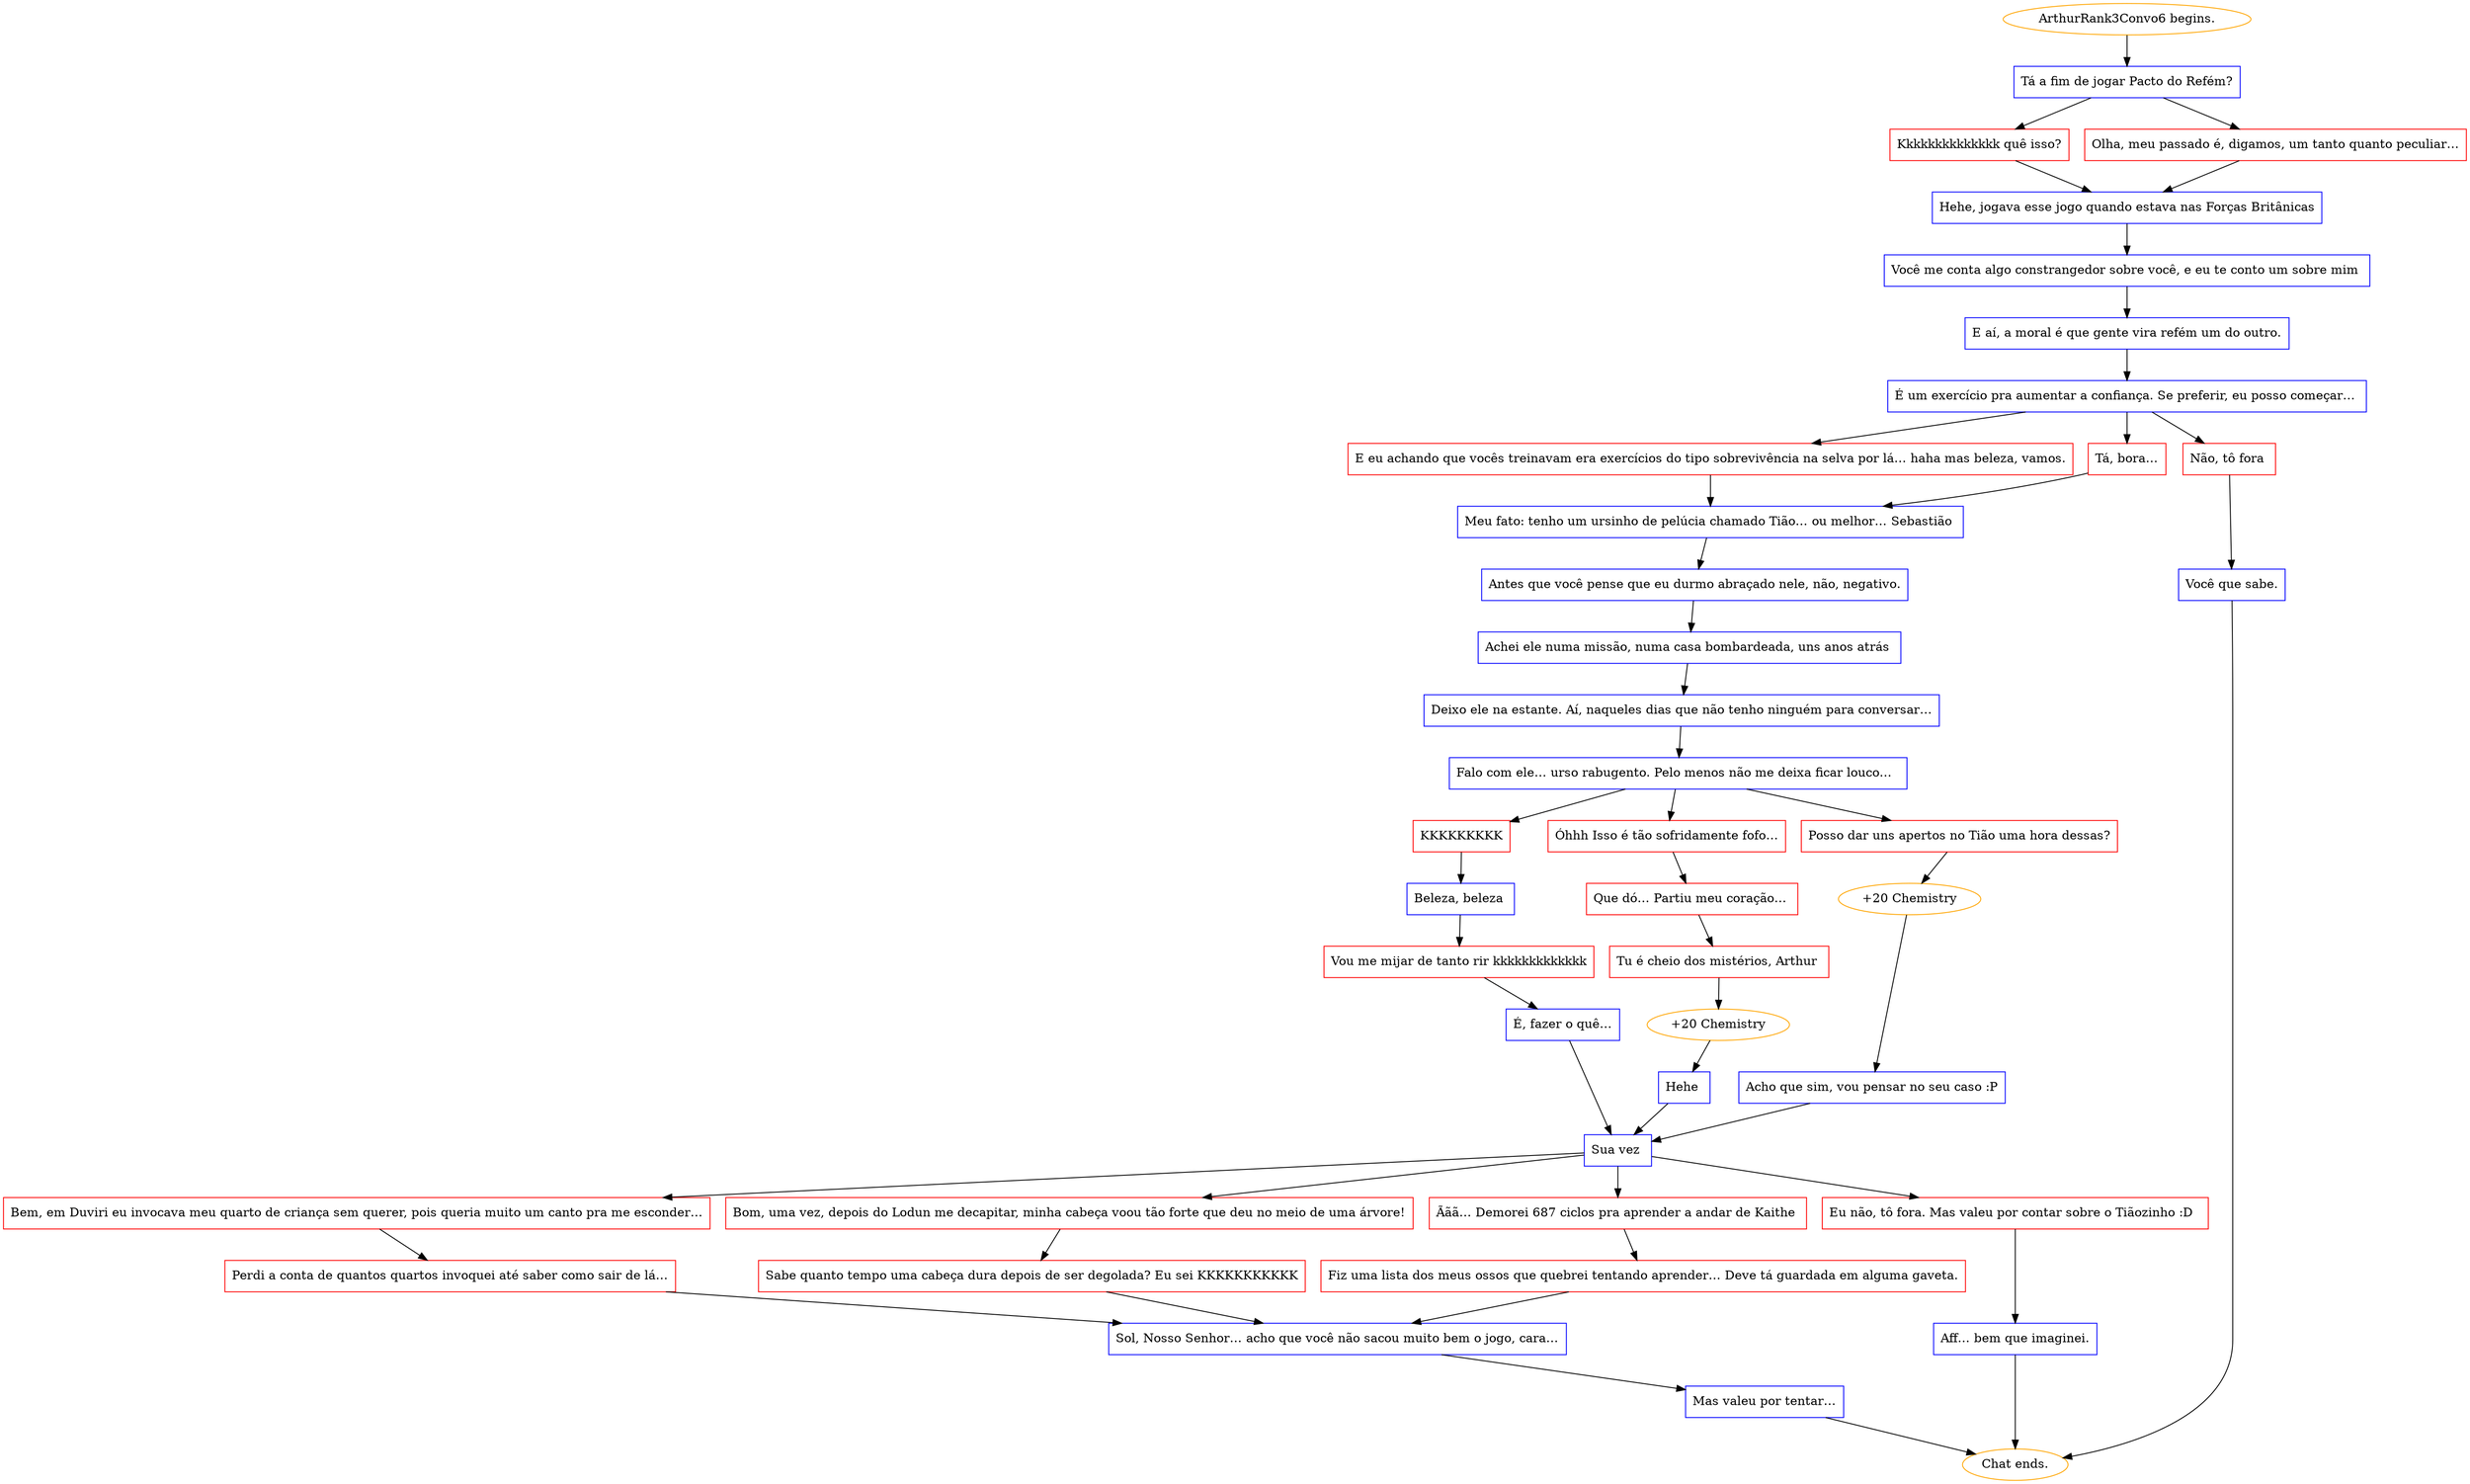 digraph {
	"ArthurRank3Convo6 begins." [color=orange];
		"ArthurRank3Convo6 begins." -> j824448300;
	j824448300 [label="Tá a fim de jogar Pacto do Refém?",shape=box,color=blue];
		j824448300 -> j597566509;
		j824448300 -> j3578721868;
	j597566509 [label="Kkkkkkkkkkkkkk quê isso?",shape=box,color=red];
		j597566509 -> j3898795226;
	j3578721868 [label="Olha, meu passado é, digamos, um tanto quanto peculiar…",shape=box,color=red];
		j3578721868 -> j3898795226;
	j3898795226 [label="Hehe, jogava esse jogo quando estava nas Forças Britânicas",shape=box,color=blue];
		j3898795226 -> j3773256120;
	j3773256120 [label="Você me conta algo constrangedor sobre você, e eu te conto um sobre mim ",shape=box,color=blue];
		j3773256120 -> j551765600;
	j551765600 [label="E aí, a moral é que gente vira refém um do outro.",shape=box,color=blue];
		j551765600 -> j1015885008;
	j1015885008 [label="É um exercício pra aumentar a confiança. Se preferir, eu posso começar… ",shape=box,color=blue];
		j1015885008 -> j904239652;
		j1015885008 -> j1709785347;
		j1015885008 -> j3866399182;
	j904239652 [label="E eu achando que vocês treinavam era exercícios do tipo sobrevivência na selva por lá… haha mas beleza, vamos.",shape=box,color=red];
		j904239652 -> j2133560525;
	j1709785347 [label="Tá, bora…",shape=box,color=red];
		j1709785347 -> j2133560525;
	j3866399182 [label="Não, tô fora ",shape=box,color=red];
		j3866399182 -> j3086922393;
	j2133560525 [label="Meu fato: tenho um ursinho de pelúcia chamado Tião… ou melhor… Sebastião ",shape=box,color=blue];
		j2133560525 -> j3394793418;
	j3086922393 [label="Você que sabe.",shape=box,color=blue];
		j3086922393 -> "Chat ends.";
	j3394793418 [label="Antes que você pense que eu durmo abraçado nele, não, negativo.",shape=box,color=blue];
		j3394793418 -> j1008803885;
	"Chat ends." [color=orange];
	j1008803885 [label="Achei ele numa missão, numa casa bombardeada, uns anos atrás ",shape=box,color=blue];
		j1008803885 -> j3590636380;
	j3590636380 [label="Deixo ele na estante. Aí, naqueles dias que não tenho ninguém para conversar…",shape=box,color=blue];
		j3590636380 -> j3484590210;
	j3484590210 [label="Falo com ele… urso rabugento. Pelo menos não me deixa ficar louco…  ",shape=box,color=blue];
		j3484590210 -> j923677095;
		j3484590210 -> j1021320357;
		j3484590210 -> j770850268;
	j923677095 [label="KKKKKKKKK",shape=box,color=red];
		j923677095 -> j2157735943;
	j1021320357 [label="Óhhh Isso é tão sofridamente fofo…",shape=box,color=red];
		j1021320357 -> j1909801532;
	j770850268 [label="Posso dar uns apertos no Tião uma hora dessas?",shape=box,color=red];
		j770850268 -> j2754463560;
	j2157735943 [label="Beleza, beleza ",shape=box,color=blue];
		j2157735943 -> j4115094364;
	j1909801532 [label="Que dó… Partiu meu coração… ",shape=box,color=red];
		j1909801532 -> j2557062367;
	j2754463560 [label="+20 Chemistry",color=orange];
		j2754463560 -> j2800814457;
	j4115094364 [label="Vou me mijar de tanto rir kkkkkkkkkkkkk",shape=box,color=red];
		j4115094364 -> j2170314682;
	j2557062367 [label="Tu é cheio dos mistérios, Arthur ",shape=box,color=red];
		j2557062367 -> j654023221;
	j2800814457 [label="Acho que sim, vou pensar no seu caso :P",shape=box,color=blue];
		j2800814457 -> j314952027;
	j2170314682 [label="É, fazer o quê…",shape=box,color=blue];
		j2170314682 -> j314952027;
	j654023221 [label="+20 Chemistry",color=orange];
		j654023221 -> j686003455;
	j314952027 [label="Sua vez ",shape=box,color=blue];
		j314952027 -> j402770369;
		j314952027 -> j4041149802;
		j314952027 -> j2625186892;
		j314952027 -> j1549460972;
	j686003455 [label="Hehe ",shape=box,color=blue];
		j686003455 -> j314952027;
	j402770369 [label="Bem, em Duviri eu invocava meu quarto de criança sem querer, pois queria muito um canto pra me esconder…",shape=box,color=red];
		j402770369 -> j4168893534;
	j4041149802 [label="Bom, uma vez, depois do Lodun me decapitar, minha cabeça voou tão forte que deu no meio de uma árvore!",shape=box,color=red];
		j4041149802 -> j2711695056;
	j2625186892 [label="Ããã… Demorei 687 ciclos pra aprender a andar de Kaithe ",shape=box,color=red];
		j2625186892 -> j3737906491;
	j1549460972 [label="Eu não, tô fora. Mas valeu por contar sobre o Tiãozinho :D  ",shape=box,color=red];
		j1549460972 -> j1840535595;
	j4168893534 [label="Perdi a conta de quantos quartos invoquei até saber como sair de lá…",shape=box,color=red];
		j4168893534 -> j1255333723;
	j2711695056 [label="Sabe quanto tempo uma cabeça dura depois de ser degolada? Eu sei KKKKKKKKKKK",shape=box,color=red];
		j2711695056 -> j1255333723;
	j3737906491 [label="Fiz uma lista dos meus ossos que quebrei tentando aprender… Deve tá guardada em alguma gaveta.",shape=box,color=red];
		j3737906491 -> j1255333723;
	j1840535595 [label="Aff… bem que imaginei.",shape=box,color=blue];
		j1840535595 -> "Chat ends.";
	j1255333723 [label="Sol, Nosso Senhor… acho que você não sacou muito bem o jogo, cara…",shape=box,color=blue];
		j1255333723 -> j4280883657;
	j4280883657 [label="Mas valeu por tentar…",shape=box,color=blue];
		j4280883657 -> "Chat ends.";
}